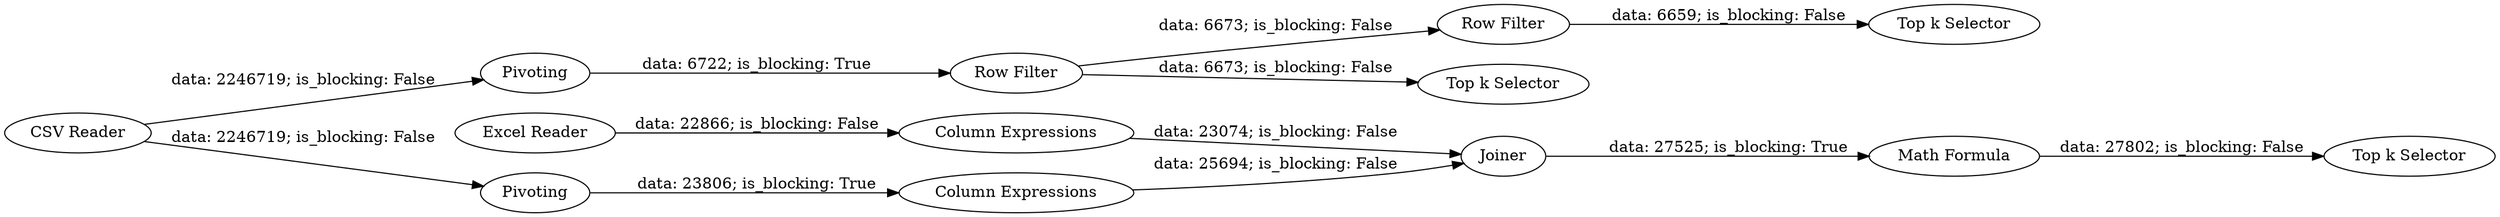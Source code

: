 digraph {
	"-8461193177023462692_8" [label="Row Filter"]
	"-8461193177023462692_4" [label="Top k Selector"]
	"-8461193177023462692_9" [label=Pivoting]
	"-8461193177023462692_12" [label=Joiner]
	"-8461193177023462692_13" [label="Column Expressions"]
	"-8461193177023462692_11" [label="Column Expressions"]
	"-8461193177023462692_1" [label="CSV Reader"]
	"-8461193177023462692_3" [label=Pivoting]
	"-8461193177023462692_5" [label="Top k Selector"]
	"-8461193177023462692_16" [label="Top k Selector"]
	"-8461193177023462692_15" [label="Math Formula"]
	"-8461193177023462692_2" [label="Excel Reader"]
	"-8461193177023462692_7" [label="Row Filter"]
	"-8461193177023462692_7" -> "-8461193177023462692_5" [label="data: 6673; is_blocking: False"]
	"-8461193177023462692_1" -> "-8461193177023462692_9" [label="data: 2246719; is_blocking: False"]
	"-8461193177023462692_7" -> "-8461193177023462692_8" [label="data: 6673; is_blocking: False"]
	"-8461193177023462692_8" -> "-8461193177023462692_4" [label="data: 6659; is_blocking: False"]
	"-8461193177023462692_3" -> "-8461193177023462692_7" [label="data: 6722; is_blocking: True"]
	"-8461193177023462692_12" -> "-8461193177023462692_15" [label="data: 27525; is_blocking: True"]
	"-8461193177023462692_2" -> "-8461193177023462692_13" [label="data: 22866; is_blocking: False"]
	"-8461193177023462692_13" -> "-8461193177023462692_12" [label="data: 23074; is_blocking: False"]
	"-8461193177023462692_15" -> "-8461193177023462692_16" [label="data: 27802; is_blocking: False"]
	"-8461193177023462692_9" -> "-8461193177023462692_11" [label="data: 23806; is_blocking: True"]
	"-8461193177023462692_1" -> "-8461193177023462692_3" [label="data: 2246719; is_blocking: False"]
	"-8461193177023462692_11" -> "-8461193177023462692_12" [label="data: 25694; is_blocking: False"]
	rankdir=LR
}
